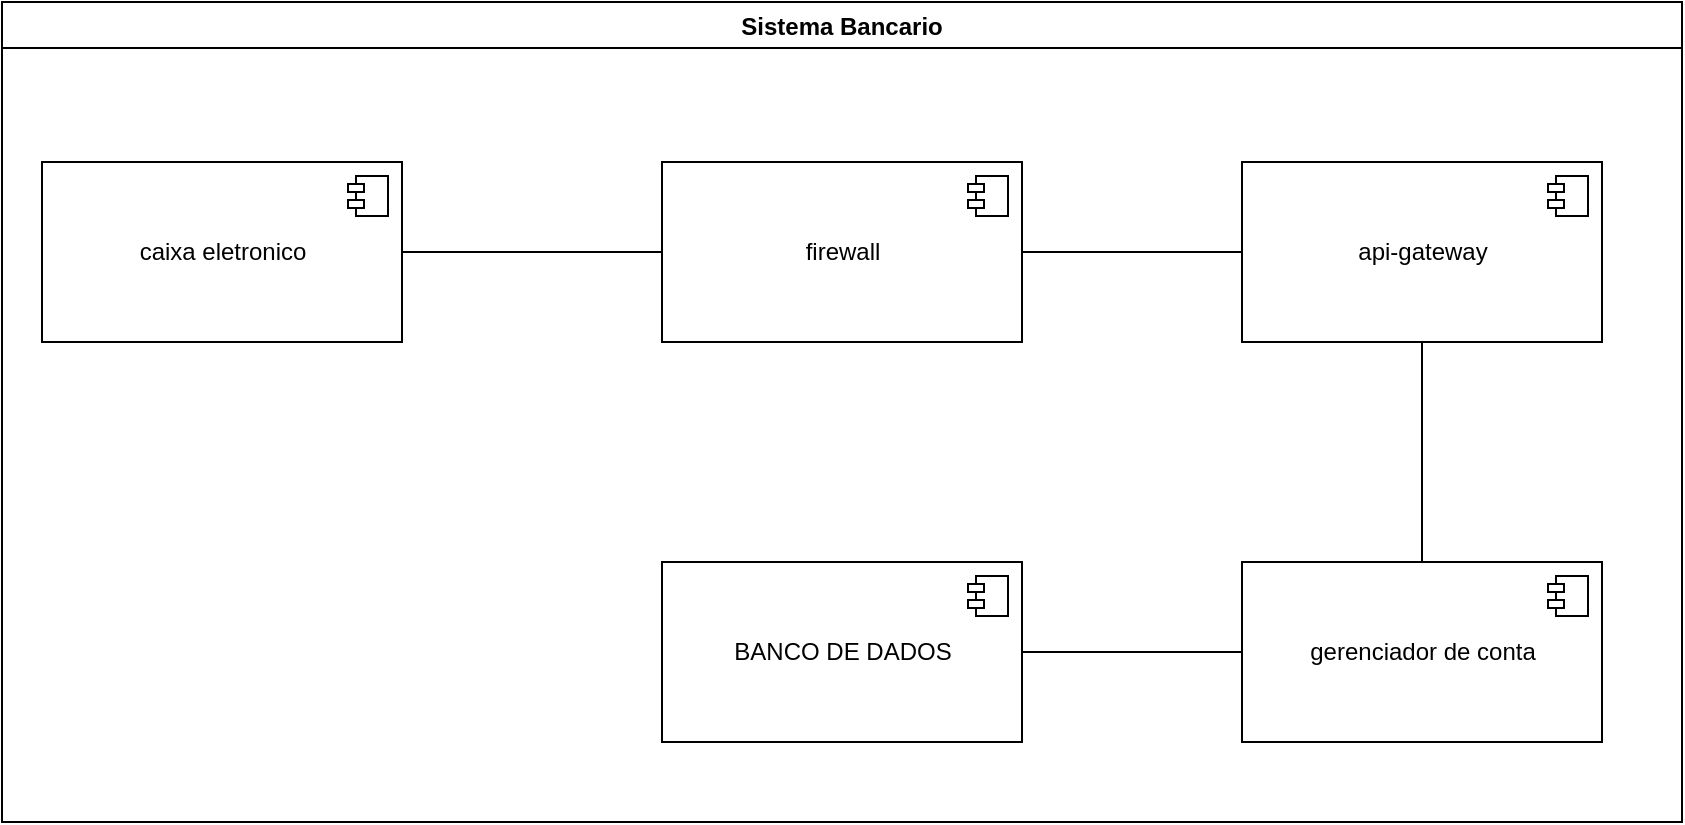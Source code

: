 <mxfile version="16.2.4" type="github">
  <diagram id="sZ46eb7JN9bYFUtqspC5" name="Page-1">
    <mxGraphModel dx="1422" dy="772" grid="1" gridSize="10" guides="1" tooltips="1" connect="1" arrows="1" fold="1" page="1" pageScale="1" pageWidth="850" pageHeight="1100" math="0" shadow="0">
      <root>
        <mxCell id="0" />
        <mxCell id="1" parent="0" />
        <mxCell id="CLUcuGUDPph8qw6TIUgs-34" value="Sistema Bancario" style="swimlane;" vertex="1" parent="1">
          <mxGeometry x="10" y="30" width="840" height="410" as="geometry" />
        </mxCell>
        <mxCell id="CLUcuGUDPph8qw6TIUgs-30" style="edgeStyle=orthogonalEdgeStyle;rounded=0;orthogonalLoop=1;jettySize=auto;html=1;entryX=0;entryY=0.5;entryDx=0;entryDy=0;endArrow=none;endFill=0;" edge="1" parent="1" source="CLUcuGUDPph8qw6TIUgs-8" target="CLUcuGUDPph8qw6TIUgs-10">
          <mxGeometry relative="1" as="geometry" />
        </mxCell>
        <mxCell id="CLUcuGUDPph8qw6TIUgs-8" value="caixa eletronico" style="html=1;dropTarget=0;" vertex="1" parent="1">
          <mxGeometry x="30" y="110" width="180" height="90" as="geometry" />
        </mxCell>
        <mxCell id="CLUcuGUDPph8qw6TIUgs-9" value="" style="shape=module;jettyWidth=8;jettyHeight=4;" vertex="1" parent="CLUcuGUDPph8qw6TIUgs-8">
          <mxGeometry x="1" width="20" height="20" relative="1" as="geometry">
            <mxPoint x="-27" y="7" as="offset" />
          </mxGeometry>
        </mxCell>
        <mxCell id="CLUcuGUDPph8qw6TIUgs-31" style="edgeStyle=orthogonalEdgeStyle;rounded=0;orthogonalLoop=1;jettySize=auto;html=1;entryX=0;entryY=0.5;entryDx=0;entryDy=0;endArrow=none;endFill=0;" edge="1" parent="1" source="CLUcuGUDPph8qw6TIUgs-10" target="CLUcuGUDPph8qw6TIUgs-12">
          <mxGeometry relative="1" as="geometry" />
        </mxCell>
        <mxCell id="CLUcuGUDPph8qw6TIUgs-10" value="firewall" style="html=1;dropTarget=0;" vertex="1" parent="1">
          <mxGeometry x="340" y="110" width="180" height="90" as="geometry" />
        </mxCell>
        <mxCell id="CLUcuGUDPph8qw6TIUgs-11" value="" style="shape=module;jettyWidth=8;jettyHeight=4;" vertex="1" parent="CLUcuGUDPph8qw6TIUgs-10">
          <mxGeometry x="1" width="20" height="20" relative="1" as="geometry">
            <mxPoint x="-27" y="7" as="offset" />
          </mxGeometry>
        </mxCell>
        <mxCell id="CLUcuGUDPph8qw6TIUgs-32" style="edgeStyle=orthogonalEdgeStyle;rounded=0;orthogonalLoop=1;jettySize=auto;html=1;endArrow=none;endFill=0;" edge="1" parent="1" source="CLUcuGUDPph8qw6TIUgs-12" target="CLUcuGUDPph8qw6TIUgs-14">
          <mxGeometry relative="1" as="geometry" />
        </mxCell>
        <mxCell id="CLUcuGUDPph8qw6TIUgs-12" value="api-gateway" style="html=1;dropTarget=0;" vertex="1" parent="1">
          <mxGeometry x="630" y="110" width="180" height="90" as="geometry" />
        </mxCell>
        <mxCell id="CLUcuGUDPph8qw6TIUgs-13" value="" style="shape=module;jettyWidth=8;jettyHeight=4;" vertex="1" parent="CLUcuGUDPph8qw6TIUgs-12">
          <mxGeometry x="1" width="20" height="20" relative="1" as="geometry">
            <mxPoint x="-27" y="7" as="offset" />
          </mxGeometry>
        </mxCell>
        <mxCell id="CLUcuGUDPph8qw6TIUgs-33" style="edgeStyle=orthogonalEdgeStyle;rounded=0;orthogonalLoop=1;jettySize=auto;html=1;entryX=1;entryY=0.5;entryDx=0;entryDy=0;endArrow=none;endFill=0;" edge="1" parent="1" source="CLUcuGUDPph8qw6TIUgs-14" target="CLUcuGUDPph8qw6TIUgs-16">
          <mxGeometry relative="1" as="geometry" />
        </mxCell>
        <mxCell id="CLUcuGUDPph8qw6TIUgs-14" value="gerenciador de conta" style="html=1;dropTarget=0;" vertex="1" parent="1">
          <mxGeometry x="630" y="310" width="180" height="90" as="geometry" />
        </mxCell>
        <mxCell id="CLUcuGUDPph8qw6TIUgs-15" value="" style="shape=module;jettyWidth=8;jettyHeight=4;" vertex="1" parent="CLUcuGUDPph8qw6TIUgs-14">
          <mxGeometry x="1" width="20" height="20" relative="1" as="geometry">
            <mxPoint x="-27" y="7" as="offset" />
          </mxGeometry>
        </mxCell>
        <mxCell id="CLUcuGUDPph8qw6TIUgs-16" value="BANCO DE DADOS" style="html=1;dropTarget=0;" vertex="1" parent="1">
          <mxGeometry x="340" y="310" width="180" height="90" as="geometry" />
        </mxCell>
        <mxCell id="CLUcuGUDPph8qw6TIUgs-17" value="" style="shape=module;jettyWidth=8;jettyHeight=4;" vertex="1" parent="CLUcuGUDPph8qw6TIUgs-16">
          <mxGeometry x="1" width="20" height="20" relative="1" as="geometry">
            <mxPoint x="-27" y="7" as="offset" />
          </mxGeometry>
        </mxCell>
      </root>
    </mxGraphModel>
  </diagram>
</mxfile>
